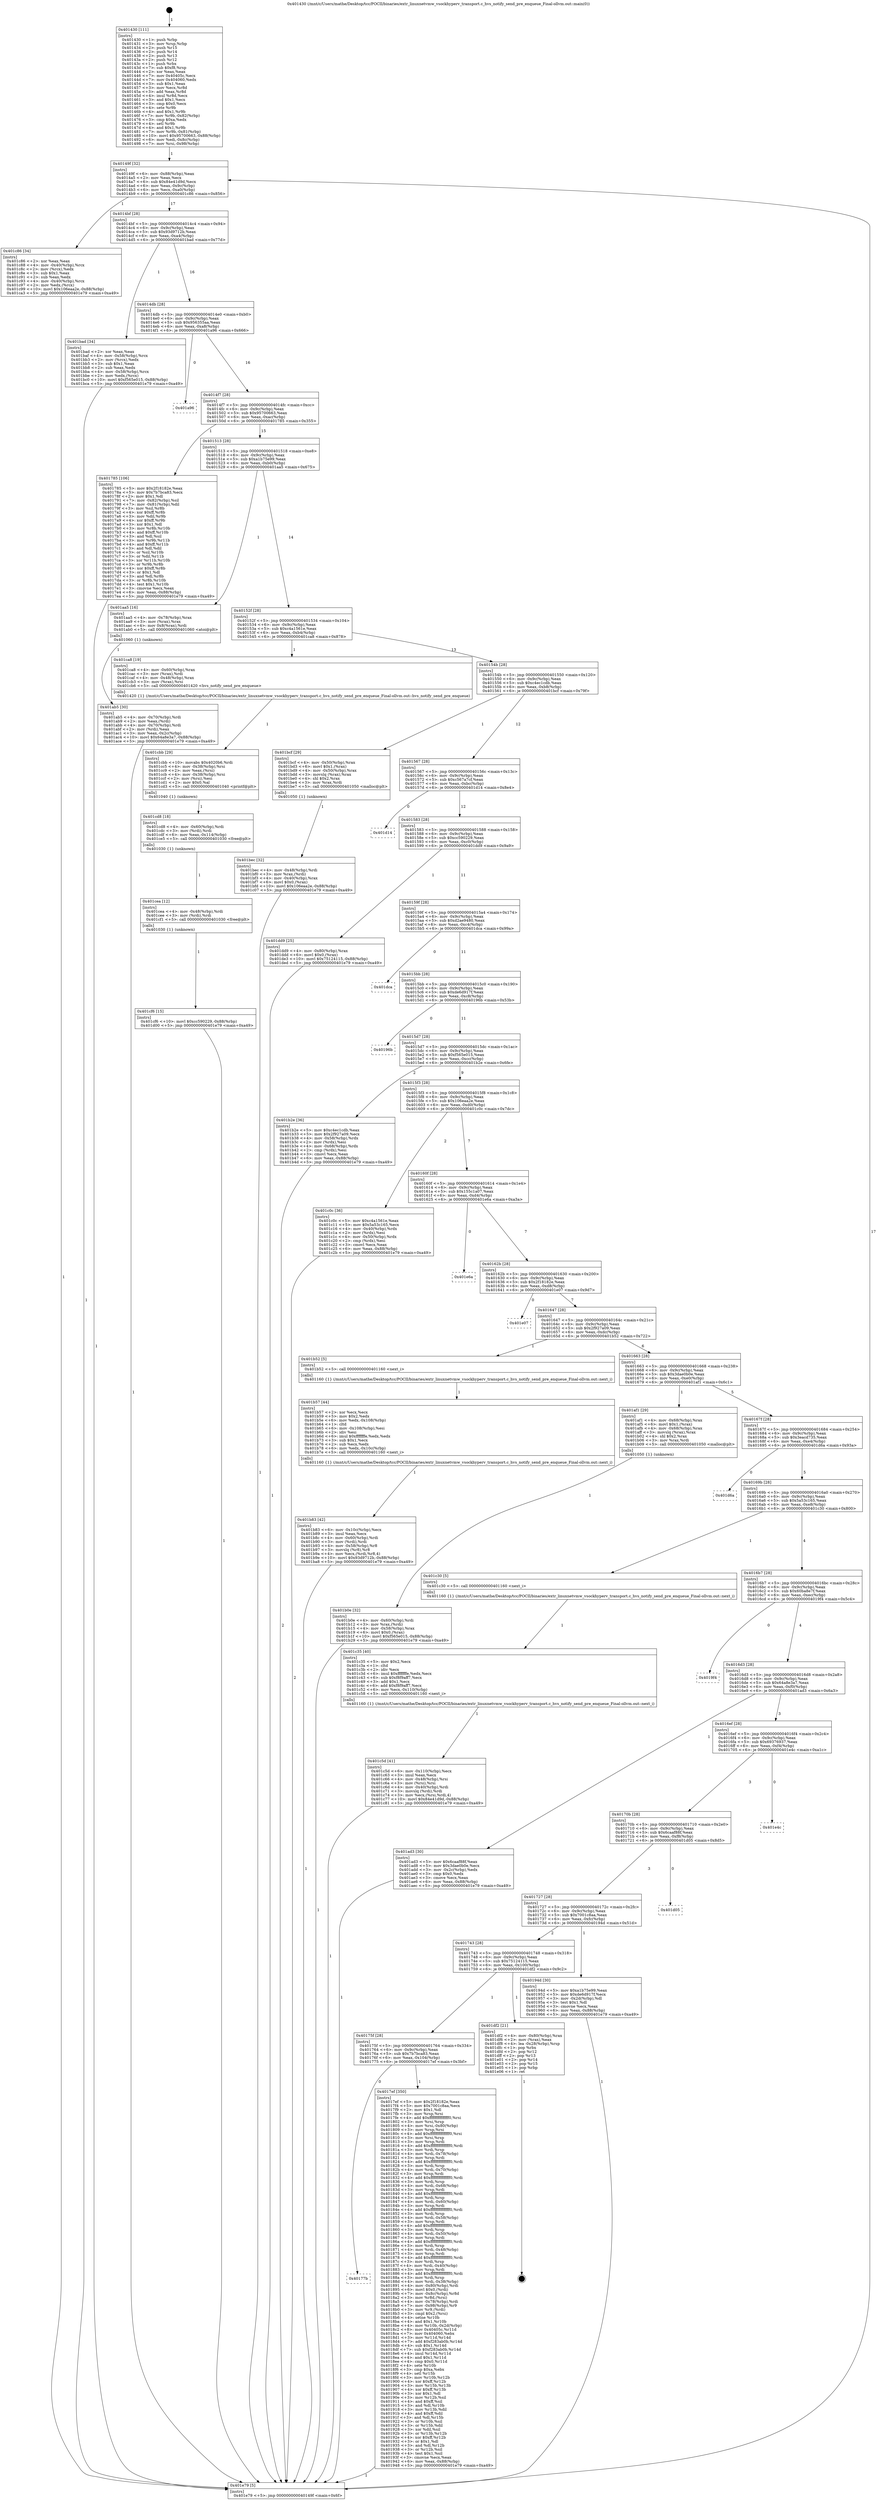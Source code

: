 digraph "0x401430" {
  label = "0x401430 (/mnt/c/Users/mathe/Desktop/tcc/POCII/binaries/extr_linuxnetvmw_vsockhyperv_transport.c_hvs_notify_send_pre_enqueue_Final-ollvm.out::main(0))"
  labelloc = "t"
  node[shape=record]

  Entry [label="",width=0.3,height=0.3,shape=circle,fillcolor=black,style=filled]
  "0x40149f" [label="{
     0x40149f [32]\l
     | [instrs]\l
     &nbsp;&nbsp;0x40149f \<+6\>: mov -0x88(%rbp),%eax\l
     &nbsp;&nbsp;0x4014a5 \<+2\>: mov %eax,%ecx\l
     &nbsp;&nbsp;0x4014a7 \<+6\>: sub $0x84e41d9d,%ecx\l
     &nbsp;&nbsp;0x4014ad \<+6\>: mov %eax,-0x9c(%rbp)\l
     &nbsp;&nbsp;0x4014b3 \<+6\>: mov %ecx,-0xa0(%rbp)\l
     &nbsp;&nbsp;0x4014b9 \<+6\>: je 0000000000401c86 \<main+0x856\>\l
  }"]
  "0x401c86" [label="{
     0x401c86 [34]\l
     | [instrs]\l
     &nbsp;&nbsp;0x401c86 \<+2\>: xor %eax,%eax\l
     &nbsp;&nbsp;0x401c88 \<+4\>: mov -0x40(%rbp),%rcx\l
     &nbsp;&nbsp;0x401c8c \<+2\>: mov (%rcx),%edx\l
     &nbsp;&nbsp;0x401c8e \<+3\>: sub $0x1,%eax\l
     &nbsp;&nbsp;0x401c91 \<+2\>: sub %eax,%edx\l
     &nbsp;&nbsp;0x401c93 \<+4\>: mov -0x40(%rbp),%rcx\l
     &nbsp;&nbsp;0x401c97 \<+2\>: mov %edx,(%rcx)\l
     &nbsp;&nbsp;0x401c99 \<+10\>: movl $0x106eaa2e,-0x88(%rbp)\l
     &nbsp;&nbsp;0x401ca3 \<+5\>: jmp 0000000000401e79 \<main+0xa49\>\l
  }"]
  "0x4014bf" [label="{
     0x4014bf [28]\l
     | [instrs]\l
     &nbsp;&nbsp;0x4014bf \<+5\>: jmp 00000000004014c4 \<main+0x94\>\l
     &nbsp;&nbsp;0x4014c4 \<+6\>: mov -0x9c(%rbp),%eax\l
     &nbsp;&nbsp;0x4014ca \<+5\>: sub $0x93d9712b,%eax\l
     &nbsp;&nbsp;0x4014cf \<+6\>: mov %eax,-0xa4(%rbp)\l
     &nbsp;&nbsp;0x4014d5 \<+6\>: je 0000000000401bad \<main+0x77d\>\l
  }"]
  Exit [label="",width=0.3,height=0.3,shape=circle,fillcolor=black,style=filled,peripheries=2]
  "0x401bad" [label="{
     0x401bad [34]\l
     | [instrs]\l
     &nbsp;&nbsp;0x401bad \<+2\>: xor %eax,%eax\l
     &nbsp;&nbsp;0x401baf \<+4\>: mov -0x58(%rbp),%rcx\l
     &nbsp;&nbsp;0x401bb3 \<+2\>: mov (%rcx),%edx\l
     &nbsp;&nbsp;0x401bb5 \<+3\>: sub $0x1,%eax\l
     &nbsp;&nbsp;0x401bb8 \<+2\>: sub %eax,%edx\l
     &nbsp;&nbsp;0x401bba \<+4\>: mov -0x58(%rbp),%rcx\l
     &nbsp;&nbsp;0x401bbe \<+2\>: mov %edx,(%rcx)\l
     &nbsp;&nbsp;0x401bc0 \<+10\>: movl $0xf565e015,-0x88(%rbp)\l
     &nbsp;&nbsp;0x401bca \<+5\>: jmp 0000000000401e79 \<main+0xa49\>\l
  }"]
  "0x4014db" [label="{
     0x4014db [28]\l
     | [instrs]\l
     &nbsp;&nbsp;0x4014db \<+5\>: jmp 00000000004014e0 \<main+0xb0\>\l
     &nbsp;&nbsp;0x4014e0 \<+6\>: mov -0x9c(%rbp),%eax\l
     &nbsp;&nbsp;0x4014e6 \<+5\>: sub $0x956355aa,%eax\l
     &nbsp;&nbsp;0x4014eb \<+6\>: mov %eax,-0xa8(%rbp)\l
     &nbsp;&nbsp;0x4014f1 \<+6\>: je 0000000000401a96 \<main+0x666\>\l
  }"]
  "0x401cf6" [label="{
     0x401cf6 [15]\l
     | [instrs]\l
     &nbsp;&nbsp;0x401cf6 \<+10\>: movl $0xcc590229,-0x88(%rbp)\l
     &nbsp;&nbsp;0x401d00 \<+5\>: jmp 0000000000401e79 \<main+0xa49\>\l
  }"]
  "0x401a96" [label="{
     0x401a96\l
  }", style=dashed]
  "0x4014f7" [label="{
     0x4014f7 [28]\l
     | [instrs]\l
     &nbsp;&nbsp;0x4014f7 \<+5\>: jmp 00000000004014fc \<main+0xcc\>\l
     &nbsp;&nbsp;0x4014fc \<+6\>: mov -0x9c(%rbp),%eax\l
     &nbsp;&nbsp;0x401502 \<+5\>: sub $0x95700663,%eax\l
     &nbsp;&nbsp;0x401507 \<+6\>: mov %eax,-0xac(%rbp)\l
     &nbsp;&nbsp;0x40150d \<+6\>: je 0000000000401785 \<main+0x355\>\l
  }"]
  "0x401cea" [label="{
     0x401cea [12]\l
     | [instrs]\l
     &nbsp;&nbsp;0x401cea \<+4\>: mov -0x48(%rbp),%rdi\l
     &nbsp;&nbsp;0x401cee \<+3\>: mov (%rdi),%rdi\l
     &nbsp;&nbsp;0x401cf1 \<+5\>: call 0000000000401030 \<free@plt\>\l
     | [calls]\l
     &nbsp;&nbsp;0x401030 \{1\} (unknown)\l
  }"]
  "0x401785" [label="{
     0x401785 [106]\l
     | [instrs]\l
     &nbsp;&nbsp;0x401785 \<+5\>: mov $0x2f18182e,%eax\l
     &nbsp;&nbsp;0x40178a \<+5\>: mov $0x7b7bca83,%ecx\l
     &nbsp;&nbsp;0x40178f \<+2\>: mov $0x1,%dl\l
     &nbsp;&nbsp;0x401791 \<+7\>: mov -0x82(%rbp),%sil\l
     &nbsp;&nbsp;0x401798 \<+7\>: mov -0x81(%rbp),%dil\l
     &nbsp;&nbsp;0x40179f \<+3\>: mov %sil,%r8b\l
     &nbsp;&nbsp;0x4017a2 \<+4\>: xor $0xff,%r8b\l
     &nbsp;&nbsp;0x4017a6 \<+3\>: mov %dil,%r9b\l
     &nbsp;&nbsp;0x4017a9 \<+4\>: xor $0xff,%r9b\l
     &nbsp;&nbsp;0x4017ad \<+3\>: xor $0x1,%dl\l
     &nbsp;&nbsp;0x4017b0 \<+3\>: mov %r8b,%r10b\l
     &nbsp;&nbsp;0x4017b3 \<+4\>: and $0xff,%r10b\l
     &nbsp;&nbsp;0x4017b7 \<+3\>: and %dl,%sil\l
     &nbsp;&nbsp;0x4017ba \<+3\>: mov %r9b,%r11b\l
     &nbsp;&nbsp;0x4017bd \<+4\>: and $0xff,%r11b\l
     &nbsp;&nbsp;0x4017c1 \<+3\>: and %dl,%dil\l
     &nbsp;&nbsp;0x4017c4 \<+3\>: or %sil,%r10b\l
     &nbsp;&nbsp;0x4017c7 \<+3\>: or %dil,%r11b\l
     &nbsp;&nbsp;0x4017ca \<+3\>: xor %r11b,%r10b\l
     &nbsp;&nbsp;0x4017cd \<+3\>: or %r9b,%r8b\l
     &nbsp;&nbsp;0x4017d0 \<+4\>: xor $0xff,%r8b\l
     &nbsp;&nbsp;0x4017d4 \<+3\>: or $0x1,%dl\l
     &nbsp;&nbsp;0x4017d7 \<+3\>: and %dl,%r8b\l
     &nbsp;&nbsp;0x4017da \<+3\>: or %r8b,%r10b\l
     &nbsp;&nbsp;0x4017dd \<+4\>: test $0x1,%r10b\l
     &nbsp;&nbsp;0x4017e1 \<+3\>: cmovne %ecx,%eax\l
     &nbsp;&nbsp;0x4017e4 \<+6\>: mov %eax,-0x88(%rbp)\l
     &nbsp;&nbsp;0x4017ea \<+5\>: jmp 0000000000401e79 \<main+0xa49\>\l
  }"]
  "0x401513" [label="{
     0x401513 [28]\l
     | [instrs]\l
     &nbsp;&nbsp;0x401513 \<+5\>: jmp 0000000000401518 \<main+0xe8\>\l
     &nbsp;&nbsp;0x401518 \<+6\>: mov -0x9c(%rbp),%eax\l
     &nbsp;&nbsp;0x40151e \<+5\>: sub $0xa1b75e99,%eax\l
     &nbsp;&nbsp;0x401523 \<+6\>: mov %eax,-0xb0(%rbp)\l
     &nbsp;&nbsp;0x401529 \<+6\>: je 0000000000401aa5 \<main+0x675\>\l
  }"]
  "0x401e79" [label="{
     0x401e79 [5]\l
     | [instrs]\l
     &nbsp;&nbsp;0x401e79 \<+5\>: jmp 000000000040149f \<main+0x6f\>\l
  }"]
  "0x401430" [label="{
     0x401430 [111]\l
     | [instrs]\l
     &nbsp;&nbsp;0x401430 \<+1\>: push %rbp\l
     &nbsp;&nbsp;0x401431 \<+3\>: mov %rsp,%rbp\l
     &nbsp;&nbsp;0x401434 \<+2\>: push %r15\l
     &nbsp;&nbsp;0x401436 \<+2\>: push %r14\l
     &nbsp;&nbsp;0x401438 \<+2\>: push %r13\l
     &nbsp;&nbsp;0x40143a \<+2\>: push %r12\l
     &nbsp;&nbsp;0x40143c \<+1\>: push %rbx\l
     &nbsp;&nbsp;0x40143d \<+7\>: sub $0xf8,%rsp\l
     &nbsp;&nbsp;0x401444 \<+2\>: xor %eax,%eax\l
     &nbsp;&nbsp;0x401446 \<+7\>: mov 0x40405c,%ecx\l
     &nbsp;&nbsp;0x40144d \<+7\>: mov 0x404060,%edx\l
     &nbsp;&nbsp;0x401454 \<+3\>: sub $0x1,%eax\l
     &nbsp;&nbsp;0x401457 \<+3\>: mov %ecx,%r8d\l
     &nbsp;&nbsp;0x40145a \<+3\>: add %eax,%r8d\l
     &nbsp;&nbsp;0x40145d \<+4\>: imul %r8d,%ecx\l
     &nbsp;&nbsp;0x401461 \<+3\>: and $0x1,%ecx\l
     &nbsp;&nbsp;0x401464 \<+3\>: cmp $0x0,%ecx\l
     &nbsp;&nbsp;0x401467 \<+4\>: sete %r9b\l
     &nbsp;&nbsp;0x40146b \<+4\>: and $0x1,%r9b\l
     &nbsp;&nbsp;0x40146f \<+7\>: mov %r9b,-0x82(%rbp)\l
     &nbsp;&nbsp;0x401476 \<+3\>: cmp $0xa,%edx\l
     &nbsp;&nbsp;0x401479 \<+4\>: setl %r9b\l
     &nbsp;&nbsp;0x40147d \<+4\>: and $0x1,%r9b\l
     &nbsp;&nbsp;0x401481 \<+7\>: mov %r9b,-0x81(%rbp)\l
     &nbsp;&nbsp;0x401488 \<+10\>: movl $0x95700663,-0x88(%rbp)\l
     &nbsp;&nbsp;0x401492 \<+6\>: mov %edi,-0x8c(%rbp)\l
     &nbsp;&nbsp;0x401498 \<+7\>: mov %rsi,-0x98(%rbp)\l
  }"]
  "0x401cd8" [label="{
     0x401cd8 [18]\l
     | [instrs]\l
     &nbsp;&nbsp;0x401cd8 \<+4\>: mov -0x60(%rbp),%rdi\l
     &nbsp;&nbsp;0x401cdc \<+3\>: mov (%rdi),%rdi\l
     &nbsp;&nbsp;0x401cdf \<+6\>: mov %eax,-0x114(%rbp)\l
     &nbsp;&nbsp;0x401ce5 \<+5\>: call 0000000000401030 \<free@plt\>\l
     | [calls]\l
     &nbsp;&nbsp;0x401030 \{1\} (unknown)\l
  }"]
  "0x401aa5" [label="{
     0x401aa5 [16]\l
     | [instrs]\l
     &nbsp;&nbsp;0x401aa5 \<+4\>: mov -0x78(%rbp),%rax\l
     &nbsp;&nbsp;0x401aa9 \<+3\>: mov (%rax),%rax\l
     &nbsp;&nbsp;0x401aac \<+4\>: mov 0x8(%rax),%rdi\l
     &nbsp;&nbsp;0x401ab0 \<+5\>: call 0000000000401060 \<atoi@plt\>\l
     | [calls]\l
     &nbsp;&nbsp;0x401060 \{1\} (unknown)\l
  }"]
  "0x40152f" [label="{
     0x40152f [28]\l
     | [instrs]\l
     &nbsp;&nbsp;0x40152f \<+5\>: jmp 0000000000401534 \<main+0x104\>\l
     &nbsp;&nbsp;0x401534 \<+6\>: mov -0x9c(%rbp),%eax\l
     &nbsp;&nbsp;0x40153a \<+5\>: sub $0xc4a1561e,%eax\l
     &nbsp;&nbsp;0x40153f \<+6\>: mov %eax,-0xb4(%rbp)\l
     &nbsp;&nbsp;0x401545 \<+6\>: je 0000000000401ca8 \<main+0x878\>\l
  }"]
  "0x401cbb" [label="{
     0x401cbb [29]\l
     | [instrs]\l
     &nbsp;&nbsp;0x401cbb \<+10\>: movabs $0x4020b6,%rdi\l
     &nbsp;&nbsp;0x401cc5 \<+4\>: mov -0x38(%rbp),%rsi\l
     &nbsp;&nbsp;0x401cc9 \<+2\>: mov %eax,(%rsi)\l
     &nbsp;&nbsp;0x401ccb \<+4\>: mov -0x38(%rbp),%rsi\l
     &nbsp;&nbsp;0x401ccf \<+2\>: mov (%rsi),%esi\l
     &nbsp;&nbsp;0x401cd1 \<+2\>: mov $0x0,%al\l
     &nbsp;&nbsp;0x401cd3 \<+5\>: call 0000000000401040 \<printf@plt\>\l
     | [calls]\l
     &nbsp;&nbsp;0x401040 \{1\} (unknown)\l
  }"]
  "0x401ca8" [label="{
     0x401ca8 [19]\l
     | [instrs]\l
     &nbsp;&nbsp;0x401ca8 \<+4\>: mov -0x60(%rbp),%rax\l
     &nbsp;&nbsp;0x401cac \<+3\>: mov (%rax),%rdi\l
     &nbsp;&nbsp;0x401caf \<+4\>: mov -0x48(%rbp),%rax\l
     &nbsp;&nbsp;0x401cb3 \<+3\>: mov (%rax),%rsi\l
     &nbsp;&nbsp;0x401cb6 \<+5\>: call 0000000000401420 \<hvs_notify_send_pre_enqueue\>\l
     | [calls]\l
     &nbsp;&nbsp;0x401420 \{1\} (/mnt/c/Users/mathe/Desktop/tcc/POCII/binaries/extr_linuxnetvmw_vsockhyperv_transport.c_hvs_notify_send_pre_enqueue_Final-ollvm.out::hvs_notify_send_pre_enqueue)\l
  }"]
  "0x40154b" [label="{
     0x40154b [28]\l
     | [instrs]\l
     &nbsp;&nbsp;0x40154b \<+5\>: jmp 0000000000401550 \<main+0x120\>\l
     &nbsp;&nbsp;0x401550 \<+6\>: mov -0x9c(%rbp),%eax\l
     &nbsp;&nbsp;0x401556 \<+5\>: sub $0xc4ec1cdb,%eax\l
     &nbsp;&nbsp;0x40155b \<+6\>: mov %eax,-0xb8(%rbp)\l
     &nbsp;&nbsp;0x401561 \<+6\>: je 0000000000401bcf \<main+0x79f\>\l
  }"]
  "0x401c5d" [label="{
     0x401c5d [41]\l
     | [instrs]\l
     &nbsp;&nbsp;0x401c5d \<+6\>: mov -0x110(%rbp),%ecx\l
     &nbsp;&nbsp;0x401c63 \<+3\>: imul %eax,%ecx\l
     &nbsp;&nbsp;0x401c66 \<+4\>: mov -0x48(%rbp),%rsi\l
     &nbsp;&nbsp;0x401c6a \<+3\>: mov (%rsi),%rsi\l
     &nbsp;&nbsp;0x401c6d \<+4\>: mov -0x40(%rbp),%rdi\l
     &nbsp;&nbsp;0x401c71 \<+3\>: movslq (%rdi),%rdi\l
     &nbsp;&nbsp;0x401c74 \<+3\>: mov %ecx,(%rsi,%rdi,4)\l
     &nbsp;&nbsp;0x401c77 \<+10\>: movl $0x84e41d9d,-0x88(%rbp)\l
     &nbsp;&nbsp;0x401c81 \<+5\>: jmp 0000000000401e79 \<main+0xa49\>\l
  }"]
  "0x401bcf" [label="{
     0x401bcf [29]\l
     | [instrs]\l
     &nbsp;&nbsp;0x401bcf \<+4\>: mov -0x50(%rbp),%rax\l
     &nbsp;&nbsp;0x401bd3 \<+6\>: movl $0x1,(%rax)\l
     &nbsp;&nbsp;0x401bd9 \<+4\>: mov -0x50(%rbp),%rax\l
     &nbsp;&nbsp;0x401bdd \<+3\>: movslq (%rax),%rax\l
     &nbsp;&nbsp;0x401be0 \<+4\>: shl $0x2,%rax\l
     &nbsp;&nbsp;0x401be4 \<+3\>: mov %rax,%rdi\l
     &nbsp;&nbsp;0x401be7 \<+5\>: call 0000000000401050 \<malloc@plt\>\l
     | [calls]\l
     &nbsp;&nbsp;0x401050 \{1\} (unknown)\l
  }"]
  "0x401567" [label="{
     0x401567 [28]\l
     | [instrs]\l
     &nbsp;&nbsp;0x401567 \<+5\>: jmp 000000000040156c \<main+0x13c\>\l
     &nbsp;&nbsp;0x40156c \<+6\>: mov -0x9c(%rbp),%eax\l
     &nbsp;&nbsp;0x401572 \<+5\>: sub $0xc567a7cf,%eax\l
     &nbsp;&nbsp;0x401577 \<+6\>: mov %eax,-0xbc(%rbp)\l
     &nbsp;&nbsp;0x40157d \<+6\>: je 0000000000401d14 \<main+0x8e4\>\l
  }"]
  "0x401c35" [label="{
     0x401c35 [40]\l
     | [instrs]\l
     &nbsp;&nbsp;0x401c35 \<+5\>: mov $0x2,%ecx\l
     &nbsp;&nbsp;0x401c3a \<+1\>: cltd\l
     &nbsp;&nbsp;0x401c3b \<+2\>: idiv %ecx\l
     &nbsp;&nbsp;0x401c3d \<+6\>: imul $0xfffffffe,%edx,%ecx\l
     &nbsp;&nbsp;0x401c43 \<+6\>: sub $0xf8f9aff7,%ecx\l
     &nbsp;&nbsp;0x401c49 \<+3\>: add $0x1,%ecx\l
     &nbsp;&nbsp;0x401c4c \<+6\>: add $0xf8f9aff7,%ecx\l
     &nbsp;&nbsp;0x401c52 \<+6\>: mov %ecx,-0x110(%rbp)\l
     &nbsp;&nbsp;0x401c58 \<+5\>: call 0000000000401160 \<next_i\>\l
     | [calls]\l
     &nbsp;&nbsp;0x401160 \{1\} (/mnt/c/Users/mathe/Desktop/tcc/POCII/binaries/extr_linuxnetvmw_vsockhyperv_transport.c_hvs_notify_send_pre_enqueue_Final-ollvm.out::next_i)\l
  }"]
  "0x401d14" [label="{
     0x401d14\l
  }", style=dashed]
  "0x401583" [label="{
     0x401583 [28]\l
     | [instrs]\l
     &nbsp;&nbsp;0x401583 \<+5\>: jmp 0000000000401588 \<main+0x158\>\l
     &nbsp;&nbsp;0x401588 \<+6\>: mov -0x9c(%rbp),%eax\l
     &nbsp;&nbsp;0x40158e \<+5\>: sub $0xcc590229,%eax\l
     &nbsp;&nbsp;0x401593 \<+6\>: mov %eax,-0xc0(%rbp)\l
     &nbsp;&nbsp;0x401599 \<+6\>: je 0000000000401dd9 \<main+0x9a9\>\l
  }"]
  "0x401bec" [label="{
     0x401bec [32]\l
     | [instrs]\l
     &nbsp;&nbsp;0x401bec \<+4\>: mov -0x48(%rbp),%rdi\l
     &nbsp;&nbsp;0x401bf0 \<+3\>: mov %rax,(%rdi)\l
     &nbsp;&nbsp;0x401bf3 \<+4\>: mov -0x40(%rbp),%rax\l
     &nbsp;&nbsp;0x401bf7 \<+6\>: movl $0x0,(%rax)\l
     &nbsp;&nbsp;0x401bfd \<+10\>: movl $0x106eaa2e,-0x88(%rbp)\l
     &nbsp;&nbsp;0x401c07 \<+5\>: jmp 0000000000401e79 \<main+0xa49\>\l
  }"]
  "0x401dd9" [label="{
     0x401dd9 [25]\l
     | [instrs]\l
     &nbsp;&nbsp;0x401dd9 \<+4\>: mov -0x80(%rbp),%rax\l
     &nbsp;&nbsp;0x401ddd \<+6\>: movl $0x0,(%rax)\l
     &nbsp;&nbsp;0x401de3 \<+10\>: movl $0x75124115,-0x88(%rbp)\l
     &nbsp;&nbsp;0x401ded \<+5\>: jmp 0000000000401e79 \<main+0xa49\>\l
  }"]
  "0x40159f" [label="{
     0x40159f [28]\l
     | [instrs]\l
     &nbsp;&nbsp;0x40159f \<+5\>: jmp 00000000004015a4 \<main+0x174\>\l
     &nbsp;&nbsp;0x4015a4 \<+6\>: mov -0x9c(%rbp),%eax\l
     &nbsp;&nbsp;0x4015aa \<+5\>: sub $0xd2ae9480,%eax\l
     &nbsp;&nbsp;0x4015af \<+6\>: mov %eax,-0xc4(%rbp)\l
     &nbsp;&nbsp;0x4015b5 \<+6\>: je 0000000000401dca \<main+0x99a\>\l
  }"]
  "0x401b83" [label="{
     0x401b83 [42]\l
     | [instrs]\l
     &nbsp;&nbsp;0x401b83 \<+6\>: mov -0x10c(%rbp),%ecx\l
     &nbsp;&nbsp;0x401b89 \<+3\>: imul %eax,%ecx\l
     &nbsp;&nbsp;0x401b8c \<+4\>: mov -0x60(%rbp),%rdi\l
     &nbsp;&nbsp;0x401b90 \<+3\>: mov (%rdi),%rdi\l
     &nbsp;&nbsp;0x401b93 \<+4\>: mov -0x58(%rbp),%r8\l
     &nbsp;&nbsp;0x401b97 \<+3\>: movslq (%r8),%r8\l
     &nbsp;&nbsp;0x401b9a \<+4\>: mov %ecx,(%rdi,%r8,4)\l
     &nbsp;&nbsp;0x401b9e \<+10\>: movl $0x93d9712b,-0x88(%rbp)\l
     &nbsp;&nbsp;0x401ba8 \<+5\>: jmp 0000000000401e79 \<main+0xa49\>\l
  }"]
  "0x401dca" [label="{
     0x401dca\l
  }", style=dashed]
  "0x4015bb" [label="{
     0x4015bb [28]\l
     | [instrs]\l
     &nbsp;&nbsp;0x4015bb \<+5\>: jmp 00000000004015c0 \<main+0x190\>\l
     &nbsp;&nbsp;0x4015c0 \<+6\>: mov -0x9c(%rbp),%eax\l
     &nbsp;&nbsp;0x4015c6 \<+5\>: sub $0xde6d917f,%eax\l
     &nbsp;&nbsp;0x4015cb \<+6\>: mov %eax,-0xc8(%rbp)\l
     &nbsp;&nbsp;0x4015d1 \<+6\>: je 000000000040196b \<main+0x53b\>\l
  }"]
  "0x401b57" [label="{
     0x401b57 [44]\l
     | [instrs]\l
     &nbsp;&nbsp;0x401b57 \<+2\>: xor %ecx,%ecx\l
     &nbsp;&nbsp;0x401b59 \<+5\>: mov $0x2,%edx\l
     &nbsp;&nbsp;0x401b5e \<+6\>: mov %edx,-0x108(%rbp)\l
     &nbsp;&nbsp;0x401b64 \<+1\>: cltd\l
     &nbsp;&nbsp;0x401b65 \<+6\>: mov -0x108(%rbp),%esi\l
     &nbsp;&nbsp;0x401b6b \<+2\>: idiv %esi\l
     &nbsp;&nbsp;0x401b6d \<+6\>: imul $0xfffffffe,%edx,%edx\l
     &nbsp;&nbsp;0x401b73 \<+3\>: sub $0x1,%ecx\l
     &nbsp;&nbsp;0x401b76 \<+2\>: sub %ecx,%edx\l
     &nbsp;&nbsp;0x401b78 \<+6\>: mov %edx,-0x10c(%rbp)\l
     &nbsp;&nbsp;0x401b7e \<+5\>: call 0000000000401160 \<next_i\>\l
     | [calls]\l
     &nbsp;&nbsp;0x401160 \{1\} (/mnt/c/Users/mathe/Desktop/tcc/POCII/binaries/extr_linuxnetvmw_vsockhyperv_transport.c_hvs_notify_send_pre_enqueue_Final-ollvm.out::next_i)\l
  }"]
  "0x40196b" [label="{
     0x40196b\l
  }", style=dashed]
  "0x4015d7" [label="{
     0x4015d7 [28]\l
     | [instrs]\l
     &nbsp;&nbsp;0x4015d7 \<+5\>: jmp 00000000004015dc \<main+0x1ac\>\l
     &nbsp;&nbsp;0x4015dc \<+6\>: mov -0x9c(%rbp),%eax\l
     &nbsp;&nbsp;0x4015e2 \<+5\>: sub $0xf565e015,%eax\l
     &nbsp;&nbsp;0x4015e7 \<+6\>: mov %eax,-0xcc(%rbp)\l
     &nbsp;&nbsp;0x4015ed \<+6\>: je 0000000000401b2e \<main+0x6fe\>\l
  }"]
  "0x401b0e" [label="{
     0x401b0e [32]\l
     | [instrs]\l
     &nbsp;&nbsp;0x401b0e \<+4\>: mov -0x60(%rbp),%rdi\l
     &nbsp;&nbsp;0x401b12 \<+3\>: mov %rax,(%rdi)\l
     &nbsp;&nbsp;0x401b15 \<+4\>: mov -0x58(%rbp),%rax\l
     &nbsp;&nbsp;0x401b19 \<+6\>: movl $0x0,(%rax)\l
     &nbsp;&nbsp;0x401b1f \<+10\>: movl $0xf565e015,-0x88(%rbp)\l
     &nbsp;&nbsp;0x401b29 \<+5\>: jmp 0000000000401e79 \<main+0xa49\>\l
  }"]
  "0x401b2e" [label="{
     0x401b2e [36]\l
     | [instrs]\l
     &nbsp;&nbsp;0x401b2e \<+5\>: mov $0xc4ec1cdb,%eax\l
     &nbsp;&nbsp;0x401b33 \<+5\>: mov $0x2f927a09,%ecx\l
     &nbsp;&nbsp;0x401b38 \<+4\>: mov -0x58(%rbp),%rdx\l
     &nbsp;&nbsp;0x401b3c \<+2\>: mov (%rdx),%esi\l
     &nbsp;&nbsp;0x401b3e \<+4\>: mov -0x68(%rbp),%rdx\l
     &nbsp;&nbsp;0x401b42 \<+2\>: cmp (%rdx),%esi\l
     &nbsp;&nbsp;0x401b44 \<+3\>: cmovl %ecx,%eax\l
     &nbsp;&nbsp;0x401b47 \<+6\>: mov %eax,-0x88(%rbp)\l
     &nbsp;&nbsp;0x401b4d \<+5\>: jmp 0000000000401e79 \<main+0xa49\>\l
  }"]
  "0x4015f3" [label="{
     0x4015f3 [28]\l
     | [instrs]\l
     &nbsp;&nbsp;0x4015f3 \<+5\>: jmp 00000000004015f8 \<main+0x1c8\>\l
     &nbsp;&nbsp;0x4015f8 \<+6\>: mov -0x9c(%rbp),%eax\l
     &nbsp;&nbsp;0x4015fe \<+5\>: sub $0x106eaa2e,%eax\l
     &nbsp;&nbsp;0x401603 \<+6\>: mov %eax,-0xd0(%rbp)\l
     &nbsp;&nbsp;0x401609 \<+6\>: je 0000000000401c0c \<main+0x7dc\>\l
  }"]
  "0x401ab5" [label="{
     0x401ab5 [30]\l
     | [instrs]\l
     &nbsp;&nbsp;0x401ab5 \<+4\>: mov -0x70(%rbp),%rdi\l
     &nbsp;&nbsp;0x401ab9 \<+2\>: mov %eax,(%rdi)\l
     &nbsp;&nbsp;0x401abb \<+4\>: mov -0x70(%rbp),%rdi\l
     &nbsp;&nbsp;0x401abf \<+2\>: mov (%rdi),%eax\l
     &nbsp;&nbsp;0x401ac1 \<+3\>: mov %eax,-0x2c(%rbp)\l
     &nbsp;&nbsp;0x401ac4 \<+10\>: movl $0x64a8e3a7,-0x88(%rbp)\l
     &nbsp;&nbsp;0x401ace \<+5\>: jmp 0000000000401e79 \<main+0xa49\>\l
  }"]
  "0x401c0c" [label="{
     0x401c0c [36]\l
     | [instrs]\l
     &nbsp;&nbsp;0x401c0c \<+5\>: mov $0xc4a1561e,%eax\l
     &nbsp;&nbsp;0x401c11 \<+5\>: mov $0x5a53c165,%ecx\l
     &nbsp;&nbsp;0x401c16 \<+4\>: mov -0x40(%rbp),%rdx\l
     &nbsp;&nbsp;0x401c1a \<+2\>: mov (%rdx),%esi\l
     &nbsp;&nbsp;0x401c1c \<+4\>: mov -0x50(%rbp),%rdx\l
     &nbsp;&nbsp;0x401c20 \<+2\>: cmp (%rdx),%esi\l
     &nbsp;&nbsp;0x401c22 \<+3\>: cmovl %ecx,%eax\l
     &nbsp;&nbsp;0x401c25 \<+6\>: mov %eax,-0x88(%rbp)\l
     &nbsp;&nbsp;0x401c2b \<+5\>: jmp 0000000000401e79 \<main+0xa49\>\l
  }"]
  "0x40160f" [label="{
     0x40160f [28]\l
     | [instrs]\l
     &nbsp;&nbsp;0x40160f \<+5\>: jmp 0000000000401614 \<main+0x1e4\>\l
     &nbsp;&nbsp;0x401614 \<+6\>: mov -0x9c(%rbp),%eax\l
     &nbsp;&nbsp;0x40161a \<+5\>: sub $0x155c1a07,%eax\l
     &nbsp;&nbsp;0x40161f \<+6\>: mov %eax,-0xd4(%rbp)\l
     &nbsp;&nbsp;0x401625 \<+6\>: je 0000000000401e6a \<main+0xa3a\>\l
  }"]
  "0x40177b" [label="{
     0x40177b\l
  }", style=dashed]
  "0x401e6a" [label="{
     0x401e6a\l
  }", style=dashed]
  "0x40162b" [label="{
     0x40162b [28]\l
     | [instrs]\l
     &nbsp;&nbsp;0x40162b \<+5\>: jmp 0000000000401630 \<main+0x200\>\l
     &nbsp;&nbsp;0x401630 \<+6\>: mov -0x9c(%rbp),%eax\l
     &nbsp;&nbsp;0x401636 \<+5\>: sub $0x2f18182e,%eax\l
     &nbsp;&nbsp;0x40163b \<+6\>: mov %eax,-0xd8(%rbp)\l
     &nbsp;&nbsp;0x401641 \<+6\>: je 0000000000401e07 \<main+0x9d7\>\l
  }"]
  "0x4017ef" [label="{
     0x4017ef [350]\l
     | [instrs]\l
     &nbsp;&nbsp;0x4017ef \<+5\>: mov $0x2f18182e,%eax\l
     &nbsp;&nbsp;0x4017f4 \<+5\>: mov $0x7001c8aa,%ecx\l
     &nbsp;&nbsp;0x4017f9 \<+2\>: mov $0x1,%dl\l
     &nbsp;&nbsp;0x4017fb \<+3\>: mov %rsp,%rsi\l
     &nbsp;&nbsp;0x4017fe \<+4\>: add $0xfffffffffffffff0,%rsi\l
     &nbsp;&nbsp;0x401802 \<+3\>: mov %rsi,%rsp\l
     &nbsp;&nbsp;0x401805 \<+4\>: mov %rsi,-0x80(%rbp)\l
     &nbsp;&nbsp;0x401809 \<+3\>: mov %rsp,%rsi\l
     &nbsp;&nbsp;0x40180c \<+4\>: add $0xfffffffffffffff0,%rsi\l
     &nbsp;&nbsp;0x401810 \<+3\>: mov %rsi,%rsp\l
     &nbsp;&nbsp;0x401813 \<+3\>: mov %rsp,%rdi\l
     &nbsp;&nbsp;0x401816 \<+4\>: add $0xfffffffffffffff0,%rdi\l
     &nbsp;&nbsp;0x40181a \<+3\>: mov %rdi,%rsp\l
     &nbsp;&nbsp;0x40181d \<+4\>: mov %rdi,-0x78(%rbp)\l
     &nbsp;&nbsp;0x401821 \<+3\>: mov %rsp,%rdi\l
     &nbsp;&nbsp;0x401824 \<+4\>: add $0xfffffffffffffff0,%rdi\l
     &nbsp;&nbsp;0x401828 \<+3\>: mov %rdi,%rsp\l
     &nbsp;&nbsp;0x40182b \<+4\>: mov %rdi,-0x70(%rbp)\l
     &nbsp;&nbsp;0x40182f \<+3\>: mov %rsp,%rdi\l
     &nbsp;&nbsp;0x401832 \<+4\>: add $0xfffffffffffffff0,%rdi\l
     &nbsp;&nbsp;0x401836 \<+3\>: mov %rdi,%rsp\l
     &nbsp;&nbsp;0x401839 \<+4\>: mov %rdi,-0x68(%rbp)\l
     &nbsp;&nbsp;0x40183d \<+3\>: mov %rsp,%rdi\l
     &nbsp;&nbsp;0x401840 \<+4\>: add $0xfffffffffffffff0,%rdi\l
     &nbsp;&nbsp;0x401844 \<+3\>: mov %rdi,%rsp\l
     &nbsp;&nbsp;0x401847 \<+4\>: mov %rdi,-0x60(%rbp)\l
     &nbsp;&nbsp;0x40184b \<+3\>: mov %rsp,%rdi\l
     &nbsp;&nbsp;0x40184e \<+4\>: add $0xfffffffffffffff0,%rdi\l
     &nbsp;&nbsp;0x401852 \<+3\>: mov %rdi,%rsp\l
     &nbsp;&nbsp;0x401855 \<+4\>: mov %rdi,-0x58(%rbp)\l
     &nbsp;&nbsp;0x401859 \<+3\>: mov %rsp,%rdi\l
     &nbsp;&nbsp;0x40185c \<+4\>: add $0xfffffffffffffff0,%rdi\l
     &nbsp;&nbsp;0x401860 \<+3\>: mov %rdi,%rsp\l
     &nbsp;&nbsp;0x401863 \<+4\>: mov %rdi,-0x50(%rbp)\l
     &nbsp;&nbsp;0x401867 \<+3\>: mov %rsp,%rdi\l
     &nbsp;&nbsp;0x40186a \<+4\>: add $0xfffffffffffffff0,%rdi\l
     &nbsp;&nbsp;0x40186e \<+3\>: mov %rdi,%rsp\l
     &nbsp;&nbsp;0x401871 \<+4\>: mov %rdi,-0x48(%rbp)\l
     &nbsp;&nbsp;0x401875 \<+3\>: mov %rsp,%rdi\l
     &nbsp;&nbsp;0x401878 \<+4\>: add $0xfffffffffffffff0,%rdi\l
     &nbsp;&nbsp;0x40187c \<+3\>: mov %rdi,%rsp\l
     &nbsp;&nbsp;0x40187f \<+4\>: mov %rdi,-0x40(%rbp)\l
     &nbsp;&nbsp;0x401883 \<+3\>: mov %rsp,%rdi\l
     &nbsp;&nbsp;0x401886 \<+4\>: add $0xfffffffffffffff0,%rdi\l
     &nbsp;&nbsp;0x40188a \<+3\>: mov %rdi,%rsp\l
     &nbsp;&nbsp;0x40188d \<+4\>: mov %rdi,-0x38(%rbp)\l
     &nbsp;&nbsp;0x401891 \<+4\>: mov -0x80(%rbp),%rdi\l
     &nbsp;&nbsp;0x401895 \<+6\>: movl $0x0,(%rdi)\l
     &nbsp;&nbsp;0x40189b \<+7\>: mov -0x8c(%rbp),%r8d\l
     &nbsp;&nbsp;0x4018a2 \<+3\>: mov %r8d,(%rsi)\l
     &nbsp;&nbsp;0x4018a5 \<+4\>: mov -0x78(%rbp),%rdi\l
     &nbsp;&nbsp;0x4018a9 \<+7\>: mov -0x98(%rbp),%r9\l
     &nbsp;&nbsp;0x4018b0 \<+3\>: mov %r9,(%rdi)\l
     &nbsp;&nbsp;0x4018b3 \<+3\>: cmpl $0x2,(%rsi)\l
     &nbsp;&nbsp;0x4018b6 \<+4\>: setne %r10b\l
     &nbsp;&nbsp;0x4018ba \<+4\>: and $0x1,%r10b\l
     &nbsp;&nbsp;0x4018be \<+4\>: mov %r10b,-0x2d(%rbp)\l
     &nbsp;&nbsp;0x4018c2 \<+8\>: mov 0x40405c,%r11d\l
     &nbsp;&nbsp;0x4018ca \<+7\>: mov 0x404060,%ebx\l
     &nbsp;&nbsp;0x4018d1 \<+3\>: mov %r11d,%r14d\l
     &nbsp;&nbsp;0x4018d4 \<+7\>: add $0xf283ab0b,%r14d\l
     &nbsp;&nbsp;0x4018db \<+4\>: sub $0x1,%r14d\l
     &nbsp;&nbsp;0x4018df \<+7\>: sub $0xf283ab0b,%r14d\l
     &nbsp;&nbsp;0x4018e6 \<+4\>: imul %r14d,%r11d\l
     &nbsp;&nbsp;0x4018ea \<+4\>: and $0x1,%r11d\l
     &nbsp;&nbsp;0x4018ee \<+4\>: cmp $0x0,%r11d\l
     &nbsp;&nbsp;0x4018f2 \<+4\>: sete %r10b\l
     &nbsp;&nbsp;0x4018f6 \<+3\>: cmp $0xa,%ebx\l
     &nbsp;&nbsp;0x4018f9 \<+4\>: setl %r15b\l
     &nbsp;&nbsp;0x4018fd \<+3\>: mov %r10b,%r12b\l
     &nbsp;&nbsp;0x401900 \<+4\>: xor $0xff,%r12b\l
     &nbsp;&nbsp;0x401904 \<+3\>: mov %r15b,%r13b\l
     &nbsp;&nbsp;0x401907 \<+4\>: xor $0xff,%r13b\l
     &nbsp;&nbsp;0x40190b \<+3\>: xor $0x1,%dl\l
     &nbsp;&nbsp;0x40190e \<+3\>: mov %r12b,%sil\l
     &nbsp;&nbsp;0x401911 \<+4\>: and $0xff,%sil\l
     &nbsp;&nbsp;0x401915 \<+3\>: and %dl,%r10b\l
     &nbsp;&nbsp;0x401918 \<+3\>: mov %r13b,%dil\l
     &nbsp;&nbsp;0x40191b \<+4\>: and $0xff,%dil\l
     &nbsp;&nbsp;0x40191f \<+3\>: and %dl,%r15b\l
     &nbsp;&nbsp;0x401922 \<+3\>: or %r10b,%sil\l
     &nbsp;&nbsp;0x401925 \<+3\>: or %r15b,%dil\l
     &nbsp;&nbsp;0x401928 \<+3\>: xor %dil,%sil\l
     &nbsp;&nbsp;0x40192b \<+3\>: or %r13b,%r12b\l
     &nbsp;&nbsp;0x40192e \<+4\>: xor $0xff,%r12b\l
     &nbsp;&nbsp;0x401932 \<+3\>: or $0x1,%dl\l
     &nbsp;&nbsp;0x401935 \<+3\>: and %dl,%r12b\l
     &nbsp;&nbsp;0x401938 \<+3\>: or %r12b,%sil\l
     &nbsp;&nbsp;0x40193b \<+4\>: test $0x1,%sil\l
     &nbsp;&nbsp;0x40193f \<+3\>: cmovne %ecx,%eax\l
     &nbsp;&nbsp;0x401942 \<+6\>: mov %eax,-0x88(%rbp)\l
     &nbsp;&nbsp;0x401948 \<+5\>: jmp 0000000000401e79 \<main+0xa49\>\l
  }"]
  "0x401e07" [label="{
     0x401e07\l
  }", style=dashed]
  "0x401647" [label="{
     0x401647 [28]\l
     | [instrs]\l
     &nbsp;&nbsp;0x401647 \<+5\>: jmp 000000000040164c \<main+0x21c\>\l
     &nbsp;&nbsp;0x40164c \<+6\>: mov -0x9c(%rbp),%eax\l
     &nbsp;&nbsp;0x401652 \<+5\>: sub $0x2f927a09,%eax\l
     &nbsp;&nbsp;0x401657 \<+6\>: mov %eax,-0xdc(%rbp)\l
     &nbsp;&nbsp;0x40165d \<+6\>: je 0000000000401b52 \<main+0x722\>\l
  }"]
  "0x40175f" [label="{
     0x40175f [28]\l
     | [instrs]\l
     &nbsp;&nbsp;0x40175f \<+5\>: jmp 0000000000401764 \<main+0x334\>\l
     &nbsp;&nbsp;0x401764 \<+6\>: mov -0x9c(%rbp),%eax\l
     &nbsp;&nbsp;0x40176a \<+5\>: sub $0x7b7bca83,%eax\l
     &nbsp;&nbsp;0x40176f \<+6\>: mov %eax,-0x104(%rbp)\l
     &nbsp;&nbsp;0x401775 \<+6\>: je 00000000004017ef \<main+0x3bf\>\l
  }"]
  "0x401b52" [label="{
     0x401b52 [5]\l
     | [instrs]\l
     &nbsp;&nbsp;0x401b52 \<+5\>: call 0000000000401160 \<next_i\>\l
     | [calls]\l
     &nbsp;&nbsp;0x401160 \{1\} (/mnt/c/Users/mathe/Desktop/tcc/POCII/binaries/extr_linuxnetvmw_vsockhyperv_transport.c_hvs_notify_send_pre_enqueue_Final-ollvm.out::next_i)\l
  }"]
  "0x401663" [label="{
     0x401663 [28]\l
     | [instrs]\l
     &nbsp;&nbsp;0x401663 \<+5\>: jmp 0000000000401668 \<main+0x238\>\l
     &nbsp;&nbsp;0x401668 \<+6\>: mov -0x9c(%rbp),%eax\l
     &nbsp;&nbsp;0x40166e \<+5\>: sub $0x3dae0b0e,%eax\l
     &nbsp;&nbsp;0x401673 \<+6\>: mov %eax,-0xe0(%rbp)\l
     &nbsp;&nbsp;0x401679 \<+6\>: je 0000000000401af1 \<main+0x6c1\>\l
  }"]
  "0x401df2" [label="{
     0x401df2 [21]\l
     | [instrs]\l
     &nbsp;&nbsp;0x401df2 \<+4\>: mov -0x80(%rbp),%rax\l
     &nbsp;&nbsp;0x401df6 \<+2\>: mov (%rax),%eax\l
     &nbsp;&nbsp;0x401df8 \<+4\>: lea -0x28(%rbp),%rsp\l
     &nbsp;&nbsp;0x401dfc \<+1\>: pop %rbx\l
     &nbsp;&nbsp;0x401dfd \<+2\>: pop %r12\l
     &nbsp;&nbsp;0x401dff \<+2\>: pop %r13\l
     &nbsp;&nbsp;0x401e01 \<+2\>: pop %r14\l
     &nbsp;&nbsp;0x401e03 \<+2\>: pop %r15\l
     &nbsp;&nbsp;0x401e05 \<+1\>: pop %rbp\l
     &nbsp;&nbsp;0x401e06 \<+1\>: ret\l
  }"]
  "0x401af1" [label="{
     0x401af1 [29]\l
     | [instrs]\l
     &nbsp;&nbsp;0x401af1 \<+4\>: mov -0x68(%rbp),%rax\l
     &nbsp;&nbsp;0x401af5 \<+6\>: movl $0x1,(%rax)\l
     &nbsp;&nbsp;0x401afb \<+4\>: mov -0x68(%rbp),%rax\l
     &nbsp;&nbsp;0x401aff \<+3\>: movslq (%rax),%rax\l
     &nbsp;&nbsp;0x401b02 \<+4\>: shl $0x2,%rax\l
     &nbsp;&nbsp;0x401b06 \<+3\>: mov %rax,%rdi\l
     &nbsp;&nbsp;0x401b09 \<+5\>: call 0000000000401050 \<malloc@plt\>\l
     | [calls]\l
     &nbsp;&nbsp;0x401050 \{1\} (unknown)\l
  }"]
  "0x40167f" [label="{
     0x40167f [28]\l
     | [instrs]\l
     &nbsp;&nbsp;0x40167f \<+5\>: jmp 0000000000401684 \<main+0x254\>\l
     &nbsp;&nbsp;0x401684 \<+6\>: mov -0x9c(%rbp),%eax\l
     &nbsp;&nbsp;0x40168a \<+5\>: sub $0x3eacd735,%eax\l
     &nbsp;&nbsp;0x40168f \<+6\>: mov %eax,-0xe4(%rbp)\l
     &nbsp;&nbsp;0x401695 \<+6\>: je 0000000000401d6a \<main+0x93a\>\l
  }"]
  "0x401743" [label="{
     0x401743 [28]\l
     | [instrs]\l
     &nbsp;&nbsp;0x401743 \<+5\>: jmp 0000000000401748 \<main+0x318\>\l
     &nbsp;&nbsp;0x401748 \<+6\>: mov -0x9c(%rbp),%eax\l
     &nbsp;&nbsp;0x40174e \<+5\>: sub $0x75124115,%eax\l
     &nbsp;&nbsp;0x401753 \<+6\>: mov %eax,-0x100(%rbp)\l
     &nbsp;&nbsp;0x401759 \<+6\>: je 0000000000401df2 \<main+0x9c2\>\l
  }"]
  "0x401d6a" [label="{
     0x401d6a\l
  }", style=dashed]
  "0x40169b" [label="{
     0x40169b [28]\l
     | [instrs]\l
     &nbsp;&nbsp;0x40169b \<+5\>: jmp 00000000004016a0 \<main+0x270\>\l
     &nbsp;&nbsp;0x4016a0 \<+6\>: mov -0x9c(%rbp),%eax\l
     &nbsp;&nbsp;0x4016a6 \<+5\>: sub $0x5a53c165,%eax\l
     &nbsp;&nbsp;0x4016ab \<+6\>: mov %eax,-0xe8(%rbp)\l
     &nbsp;&nbsp;0x4016b1 \<+6\>: je 0000000000401c30 \<main+0x800\>\l
  }"]
  "0x40194d" [label="{
     0x40194d [30]\l
     | [instrs]\l
     &nbsp;&nbsp;0x40194d \<+5\>: mov $0xa1b75e99,%eax\l
     &nbsp;&nbsp;0x401952 \<+5\>: mov $0xde6d917f,%ecx\l
     &nbsp;&nbsp;0x401957 \<+3\>: mov -0x2d(%rbp),%dl\l
     &nbsp;&nbsp;0x40195a \<+3\>: test $0x1,%dl\l
     &nbsp;&nbsp;0x40195d \<+3\>: cmovne %ecx,%eax\l
     &nbsp;&nbsp;0x401960 \<+6\>: mov %eax,-0x88(%rbp)\l
     &nbsp;&nbsp;0x401966 \<+5\>: jmp 0000000000401e79 \<main+0xa49\>\l
  }"]
  "0x401c30" [label="{
     0x401c30 [5]\l
     | [instrs]\l
     &nbsp;&nbsp;0x401c30 \<+5\>: call 0000000000401160 \<next_i\>\l
     | [calls]\l
     &nbsp;&nbsp;0x401160 \{1\} (/mnt/c/Users/mathe/Desktop/tcc/POCII/binaries/extr_linuxnetvmw_vsockhyperv_transport.c_hvs_notify_send_pre_enqueue_Final-ollvm.out::next_i)\l
  }"]
  "0x4016b7" [label="{
     0x4016b7 [28]\l
     | [instrs]\l
     &nbsp;&nbsp;0x4016b7 \<+5\>: jmp 00000000004016bc \<main+0x28c\>\l
     &nbsp;&nbsp;0x4016bc \<+6\>: mov -0x9c(%rbp),%eax\l
     &nbsp;&nbsp;0x4016c2 \<+5\>: sub $0x60ba8e7f,%eax\l
     &nbsp;&nbsp;0x4016c7 \<+6\>: mov %eax,-0xec(%rbp)\l
     &nbsp;&nbsp;0x4016cd \<+6\>: je 00000000004019f4 \<main+0x5c4\>\l
  }"]
  "0x401727" [label="{
     0x401727 [28]\l
     | [instrs]\l
     &nbsp;&nbsp;0x401727 \<+5\>: jmp 000000000040172c \<main+0x2fc\>\l
     &nbsp;&nbsp;0x40172c \<+6\>: mov -0x9c(%rbp),%eax\l
     &nbsp;&nbsp;0x401732 \<+5\>: sub $0x7001c8aa,%eax\l
     &nbsp;&nbsp;0x401737 \<+6\>: mov %eax,-0xfc(%rbp)\l
     &nbsp;&nbsp;0x40173d \<+6\>: je 000000000040194d \<main+0x51d\>\l
  }"]
  "0x4019f4" [label="{
     0x4019f4\l
  }", style=dashed]
  "0x4016d3" [label="{
     0x4016d3 [28]\l
     | [instrs]\l
     &nbsp;&nbsp;0x4016d3 \<+5\>: jmp 00000000004016d8 \<main+0x2a8\>\l
     &nbsp;&nbsp;0x4016d8 \<+6\>: mov -0x9c(%rbp),%eax\l
     &nbsp;&nbsp;0x4016de \<+5\>: sub $0x64a8e3a7,%eax\l
     &nbsp;&nbsp;0x4016e3 \<+6\>: mov %eax,-0xf0(%rbp)\l
     &nbsp;&nbsp;0x4016e9 \<+6\>: je 0000000000401ad3 \<main+0x6a3\>\l
  }"]
  "0x401d05" [label="{
     0x401d05\l
  }", style=dashed]
  "0x401ad3" [label="{
     0x401ad3 [30]\l
     | [instrs]\l
     &nbsp;&nbsp;0x401ad3 \<+5\>: mov $0x6caaf88f,%eax\l
     &nbsp;&nbsp;0x401ad8 \<+5\>: mov $0x3dae0b0e,%ecx\l
     &nbsp;&nbsp;0x401add \<+3\>: mov -0x2c(%rbp),%edx\l
     &nbsp;&nbsp;0x401ae0 \<+3\>: cmp $0x0,%edx\l
     &nbsp;&nbsp;0x401ae3 \<+3\>: cmove %ecx,%eax\l
     &nbsp;&nbsp;0x401ae6 \<+6\>: mov %eax,-0x88(%rbp)\l
     &nbsp;&nbsp;0x401aec \<+5\>: jmp 0000000000401e79 \<main+0xa49\>\l
  }"]
  "0x4016ef" [label="{
     0x4016ef [28]\l
     | [instrs]\l
     &nbsp;&nbsp;0x4016ef \<+5\>: jmp 00000000004016f4 \<main+0x2c4\>\l
     &nbsp;&nbsp;0x4016f4 \<+6\>: mov -0x9c(%rbp),%eax\l
     &nbsp;&nbsp;0x4016fa \<+5\>: sub $0x69376937,%eax\l
     &nbsp;&nbsp;0x4016ff \<+6\>: mov %eax,-0xf4(%rbp)\l
     &nbsp;&nbsp;0x401705 \<+6\>: je 0000000000401e4c \<main+0xa1c\>\l
  }"]
  "0x40170b" [label="{
     0x40170b [28]\l
     | [instrs]\l
     &nbsp;&nbsp;0x40170b \<+5\>: jmp 0000000000401710 \<main+0x2e0\>\l
     &nbsp;&nbsp;0x401710 \<+6\>: mov -0x9c(%rbp),%eax\l
     &nbsp;&nbsp;0x401716 \<+5\>: sub $0x6caaf88f,%eax\l
     &nbsp;&nbsp;0x40171b \<+6\>: mov %eax,-0xf8(%rbp)\l
     &nbsp;&nbsp;0x401721 \<+6\>: je 0000000000401d05 \<main+0x8d5\>\l
  }"]
  "0x401e4c" [label="{
     0x401e4c\l
  }", style=dashed]
  Entry -> "0x401430" [label=" 1"]
  "0x40149f" -> "0x401c86" [label=" 1"]
  "0x40149f" -> "0x4014bf" [label=" 17"]
  "0x401df2" -> Exit [label=" 1"]
  "0x4014bf" -> "0x401bad" [label=" 1"]
  "0x4014bf" -> "0x4014db" [label=" 16"]
  "0x401dd9" -> "0x401e79" [label=" 1"]
  "0x4014db" -> "0x401a96" [label=" 0"]
  "0x4014db" -> "0x4014f7" [label=" 16"]
  "0x401cf6" -> "0x401e79" [label=" 1"]
  "0x4014f7" -> "0x401785" [label=" 1"]
  "0x4014f7" -> "0x401513" [label=" 15"]
  "0x401785" -> "0x401e79" [label=" 1"]
  "0x401430" -> "0x40149f" [label=" 1"]
  "0x401e79" -> "0x40149f" [label=" 17"]
  "0x401cea" -> "0x401cf6" [label=" 1"]
  "0x401513" -> "0x401aa5" [label=" 1"]
  "0x401513" -> "0x40152f" [label=" 14"]
  "0x401cd8" -> "0x401cea" [label=" 1"]
  "0x40152f" -> "0x401ca8" [label=" 1"]
  "0x40152f" -> "0x40154b" [label=" 13"]
  "0x401cbb" -> "0x401cd8" [label=" 1"]
  "0x40154b" -> "0x401bcf" [label=" 1"]
  "0x40154b" -> "0x401567" [label=" 12"]
  "0x401ca8" -> "0x401cbb" [label=" 1"]
  "0x401567" -> "0x401d14" [label=" 0"]
  "0x401567" -> "0x401583" [label=" 12"]
  "0x401c86" -> "0x401e79" [label=" 1"]
  "0x401583" -> "0x401dd9" [label=" 1"]
  "0x401583" -> "0x40159f" [label=" 11"]
  "0x401c5d" -> "0x401e79" [label=" 1"]
  "0x40159f" -> "0x401dca" [label=" 0"]
  "0x40159f" -> "0x4015bb" [label=" 11"]
  "0x401c35" -> "0x401c5d" [label=" 1"]
  "0x4015bb" -> "0x40196b" [label=" 0"]
  "0x4015bb" -> "0x4015d7" [label=" 11"]
  "0x401c30" -> "0x401c35" [label=" 1"]
  "0x4015d7" -> "0x401b2e" [label=" 2"]
  "0x4015d7" -> "0x4015f3" [label=" 9"]
  "0x401c0c" -> "0x401e79" [label=" 2"]
  "0x4015f3" -> "0x401c0c" [label=" 2"]
  "0x4015f3" -> "0x40160f" [label=" 7"]
  "0x401bec" -> "0x401e79" [label=" 1"]
  "0x40160f" -> "0x401e6a" [label=" 0"]
  "0x40160f" -> "0x40162b" [label=" 7"]
  "0x401bad" -> "0x401e79" [label=" 1"]
  "0x40162b" -> "0x401e07" [label=" 0"]
  "0x40162b" -> "0x401647" [label=" 7"]
  "0x401b83" -> "0x401e79" [label=" 1"]
  "0x401647" -> "0x401b52" [label=" 1"]
  "0x401647" -> "0x401663" [label=" 6"]
  "0x401b52" -> "0x401b57" [label=" 1"]
  "0x401663" -> "0x401af1" [label=" 1"]
  "0x401663" -> "0x40167f" [label=" 5"]
  "0x401b2e" -> "0x401e79" [label=" 2"]
  "0x40167f" -> "0x401d6a" [label=" 0"]
  "0x40167f" -> "0x40169b" [label=" 5"]
  "0x401af1" -> "0x401b0e" [label=" 1"]
  "0x40169b" -> "0x401c30" [label=" 1"]
  "0x40169b" -> "0x4016b7" [label=" 4"]
  "0x401ad3" -> "0x401e79" [label=" 1"]
  "0x4016b7" -> "0x4019f4" [label=" 0"]
  "0x4016b7" -> "0x4016d3" [label=" 4"]
  "0x401aa5" -> "0x401ab5" [label=" 1"]
  "0x4016d3" -> "0x401ad3" [label=" 1"]
  "0x4016d3" -> "0x4016ef" [label=" 3"]
  "0x40194d" -> "0x401e79" [label=" 1"]
  "0x4016ef" -> "0x401e4c" [label=" 0"]
  "0x4016ef" -> "0x40170b" [label=" 3"]
  "0x4017ef" -> "0x401e79" [label=" 1"]
  "0x40170b" -> "0x401d05" [label=" 0"]
  "0x40170b" -> "0x401727" [label=" 3"]
  "0x401ab5" -> "0x401e79" [label=" 1"]
  "0x401727" -> "0x40194d" [label=" 1"]
  "0x401727" -> "0x401743" [label=" 2"]
  "0x401b0e" -> "0x401e79" [label=" 1"]
  "0x401743" -> "0x401df2" [label=" 1"]
  "0x401743" -> "0x40175f" [label=" 1"]
  "0x401b57" -> "0x401b83" [label=" 1"]
  "0x40175f" -> "0x4017ef" [label=" 1"]
  "0x40175f" -> "0x40177b" [label=" 0"]
  "0x401bcf" -> "0x401bec" [label=" 1"]
}
